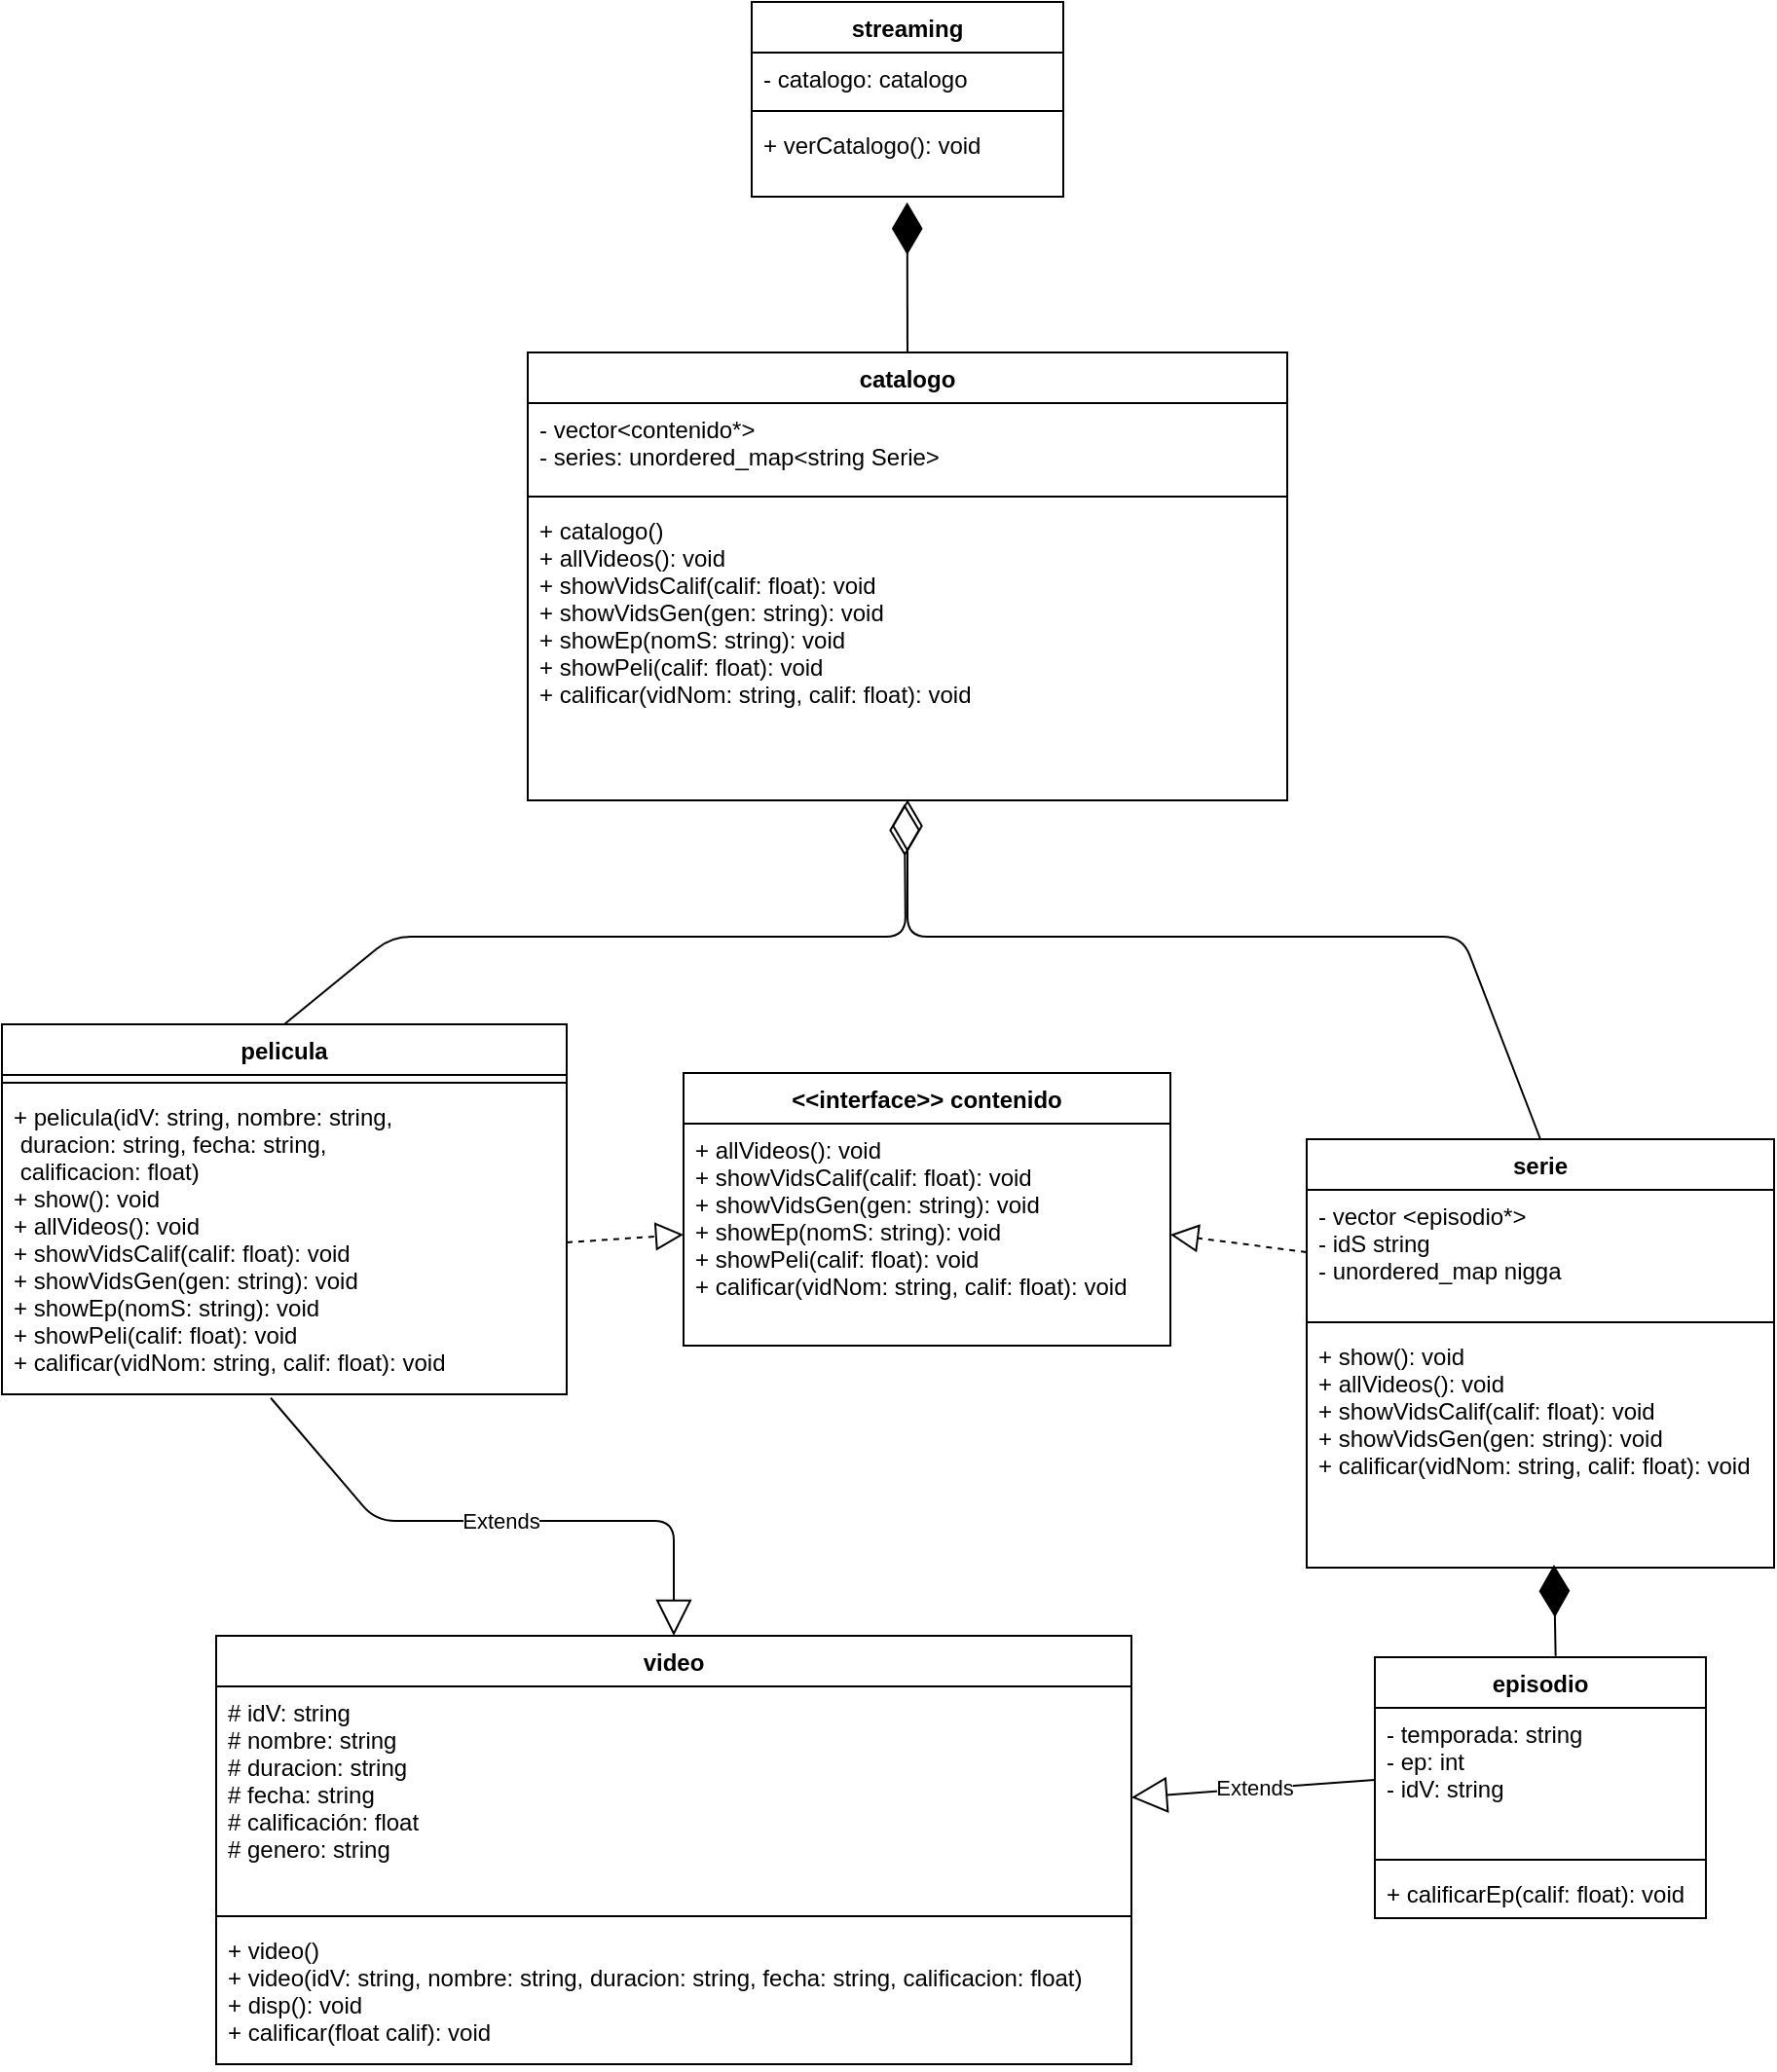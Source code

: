 <mxfile>
    <diagram id="g5spBLx_vvhdmmsODNRa" name="Page-1">
        <mxGraphModel dx="1512" dy="406" grid="1" gridSize="10" guides="1" tooltips="1" connect="1" arrows="1" fold="1" page="1" pageScale="1" pageWidth="850" pageHeight="1100" math="0" shadow="0">
            <root>
                <mxCell id="0"/>
                <mxCell id="1" parent="0"/>
                <mxCell id="24" value="" style="endArrow=diamondThin;endFill=1;endSize=24;html=1;entryX=0.529;entryY=0.988;entryDx=0;entryDy=0;entryPerimeter=0;exitX=0.546;exitY=-0.005;exitDx=0;exitDy=0;exitPerimeter=0;" parent="1" source="54" target="53" edge="1">
                    <mxGeometry width="160" relative="1" as="geometry">
                        <mxPoint x="630" y="725" as="sourcePoint"/>
                        <mxPoint x="470" y="695" as="targetPoint"/>
                    </mxGeometry>
                </mxCell>
                <mxCell id="27" value="catalogo" style="swimlane;fontStyle=1;align=center;verticalAlign=top;childLayout=stackLayout;horizontal=1;startSize=26;horizontalStack=0;resizeParent=1;resizeParentMax=0;resizeLast=0;collapsible=1;marginBottom=0;" parent="1" vertex="1">
                    <mxGeometry x="230" y="200" width="390" height="230" as="geometry"/>
                </mxCell>
                <mxCell id="28" value="- vector&lt;contenido*&gt;&#10;- series: unordered_map&lt;string Serie&gt;" style="text;strokeColor=none;fillColor=none;align=left;verticalAlign=top;spacingLeft=4;spacingRight=4;overflow=hidden;rotatable=0;points=[[0,0.5],[1,0.5]];portConstraint=eastwest;" parent="27" vertex="1">
                    <mxGeometry y="26" width="390" height="44" as="geometry"/>
                </mxCell>
                <mxCell id="29" value="" style="line;strokeWidth=1;fillColor=none;align=left;verticalAlign=middle;spacingTop=-1;spacingLeft=3;spacingRight=3;rotatable=0;labelPosition=right;points=[];portConstraint=eastwest;strokeColor=inherit;" parent="27" vertex="1">
                    <mxGeometry y="70" width="390" height="8" as="geometry"/>
                </mxCell>
                <mxCell id="30" value="+ catalogo()&#10;+ allVideos(): void&#10;+ showVidsCalif(calif: float): void&#10;+ showVidsGen(gen: string): void&#10;+ showEp(nomS: string): void&#10;+ showPeli(calif: float): void&#10;+ calificar(vidNom: string, calif: float): void" style="text;strokeColor=none;fillColor=none;align=left;verticalAlign=top;spacingLeft=4;spacingRight=4;overflow=hidden;rotatable=0;points=[[0,0.5],[1,0.5]];portConstraint=eastwest;" parent="27" vertex="1">
                    <mxGeometry y="78" width="390" height="152" as="geometry"/>
                </mxCell>
                <mxCell id="31" value="&lt;&lt;interface&gt;&gt; contenido" style="swimlane;fontStyle=1;align=center;verticalAlign=top;childLayout=stackLayout;horizontal=1;startSize=26;horizontalStack=0;resizeParent=1;resizeParentMax=0;resizeLast=0;collapsible=1;marginBottom=0;" parent="1" vertex="1">
                    <mxGeometry x="310" y="570" width="250" height="140" as="geometry"/>
                </mxCell>
                <mxCell id="34" value="+ allVideos(): void&#10;+ showVidsCalif(calif: float): void&#10;+ showVidsGen(gen: string): void&#10;+ showEp(nomS: string): void&#10;+ showPeli(calif: float): void&#10;+ calificar(vidNom: string, calif: float): void" style="text;strokeColor=none;fillColor=none;align=left;verticalAlign=top;spacingLeft=4;spacingRight=4;overflow=hidden;rotatable=0;points=[[0,0.5],[1,0.5]];portConstraint=eastwest;" parent="31" vertex="1">
                    <mxGeometry y="26" width="250" height="114" as="geometry"/>
                </mxCell>
                <mxCell id="38" value="" style="endArrow=diamondThin;endFill=1;endSize=24;html=1;entryX=0.499;entryY=1.072;entryDx=0;entryDy=0;entryPerimeter=0;exitX=0.5;exitY=0;exitDx=0;exitDy=0;" parent="1" source="27" target="43" edge="1">
                    <mxGeometry width="160" relative="1" as="geometry">
                        <mxPoint x="140" y="300" as="sourcePoint"/>
                        <mxPoint x="410" y="150" as="targetPoint"/>
                    </mxGeometry>
                </mxCell>
                <mxCell id="40" value="streaming" style="swimlane;fontStyle=1;align=center;verticalAlign=top;childLayout=stackLayout;horizontal=1;startSize=26;horizontalStack=0;resizeParent=1;resizeParentMax=0;resizeLast=0;collapsible=1;marginBottom=0;" parent="1" vertex="1">
                    <mxGeometry x="345" y="20" width="160" height="100" as="geometry"/>
                </mxCell>
                <mxCell id="41" value="- catalogo: catalogo" style="text;strokeColor=none;fillColor=none;align=left;verticalAlign=top;spacingLeft=4;spacingRight=4;overflow=hidden;rotatable=0;points=[[0,0.5],[1,0.5]];portConstraint=eastwest;" parent="40" vertex="1">
                    <mxGeometry y="26" width="160" height="26" as="geometry"/>
                </mxCell>
                <mxCell id="42" value="" style="line;strokeWidth=1;fillColor=none;align=left;verticalAlign=middle;spacingTop=-1;spacingLeft=3;spacingRight=3;rotatable=0;labelPosition=right;points=[];portConstraint=eastwest;strokeColor=inherit;" parent="40" vertex="1">
                    <mxGeometry y="52" width="160" height="8" as="geometry"/>
                </mxCell>
                <mxCell id="43" value="+ verCatalogo(): void" style="text;strokeColor=none;fillColor=none;align=left;verticalAlign=top;spacingLeft=4;spacingRight=4;overflow=hidden;rotatable=0;points=[[0,0.5],[1,0.5]];portConstraint=eastwest;" parent="40" vertex="1">
                    <mxGeometry y="60" width="160" height="40" as="geometry"/>
                </mxCell>
                <mxCell id="44" value="pelicula" style="swimlane;fontStyle=1;align=center;verticalAlign=top;childLayout=stackLayout;horizontal=1;startSize=26;horizontalStack=0;resizeParent=1;resizeParentMax=0;resizeLast=0;collapsible=1;marginBottom=0;" parent="1" vertex="1">
                    <mxGeometry x="-40" y="545" width="290" height="190" as="geometry"/>
                </mxCell>
                <mxCell id="46" value="" style="line;strokeWidth=1;fillColor=none;align=left;verticalAlign=middle;spacingTop=-1;spacingLeft=3;spacingRight=3;rotatable=0;labelPosition=right;points=[];portConstraint=eastwest;strokeColor=inherit;" parent="44" vertex="1">
                    <mxGeometry y="26" width="290" height="8" as="geometry"/>
                </mxCell>
                <mxCell id="47" value="+ pelicula(idV: string, nombre: string,&#10; duracion: string, fecha: string,&#10; calificacion: float)&#10;+ show(): void&#10;+ allVideos(): void&#10;+ showVidsCalif(calif: float): void&#10;+ showVidsGen(gen: string): void&#10;+ showEp(nomS: string): void&#10;+ showPeli(calif: float): void&#10;+ calificar(vidNom: string, calif: float): void" style="text;strokeColor=none;fillColor=none;align=left;verticalAlign=top;spacingLeft=4;spacingRight=4;overflow=hidden;rotatable=0;points=[[0,0.5],[1,0.5]];portConstraint=eastwest;" parent="44" vertex="1">
                    <mxGeometry y="34" width="290" height="156" as="geometry"/>
                </mxCell>
                <mxCell id="50" value="serie" style="swimlane;fontStyle=1;align=center;verticalAlign=top;childLayout=stackLayout;horizontal=1;startSize=26;horizontalStack=0;resizeParent=1;resizeParentMax=0;resizeLast=0;collapsible=1;marginBottom=0;" parent="1" vertex="1">
                    <mxGeometry x="630" y="604" width="240" height="220" as="geometry"/>
                </mxCell>
                <mxCell id="51" value="- vector &lt;episodio*&gt;&#10;- idS string&#10;- unordered_map nigga" style="text;strokeColor=none;fillColor=none;align=left;verticalAlign=top;spacingLeft=4;spacingRight=4;overflow=hidden;rotatable=0;points=[[0,0.5],[1,0.5]];portConstraint=eastwest;" parent="50" vertex="1">
                    <mxGeometry y="26" width="240" height="64" as="geometry"/>
                </mxCell>
                <mxCell id="52" value="" style="line;strokeWidth=1;fillColor=none;align=left;verticalAlign=middle;spacingTop=-1;spacingLeft=3;spacingRight=3;rotatable=0;labelPosition=right;points=[];portConstraint=eastwest;strokeColor=inherit;" parent="50" vertex="1">
                    <mxGeometry y="90" width="240" height="8" as="geometry"/>
                </mxCell>
                <mxCell id="53" value="+ show(): void&#10;+ allVideos(): void&#10;+ showVidsCalif(calif: float): void&#10;+ showVidsGen(gen: string): void&#10;+ calificar(vidNom: string, calif: float): void" style="text;strokeColor=none;fillColor=none;align=left;verticalAlign=top;spacingLeft=4;spacingRight=4;overflow=hidden;rotatable=0;points=[[0,0.5],[1,0.5]];portConstraint=eastwest;" parent="50" vertex="1">
                    <mxGeometry y="98" width="240" height="122" as="geometry"/>
                </mxCell>
                <mxCell id="54" value="episodio" style="swimlane;fontStyle=1;align=center;verticalAlign=top;childLayout=stackLayout;horizontal=1;startSize=26;horizontalStack=0;resizeParent=1;resizeParentMax=0;resizeLast=0;collapsible=1;marginBottom=0;" parent="1" vertex="1">
                    <mxGeometry x="665" y="870" width="170" height="134" as="geometry"/>
                </mxCell>
                <mxCell id="55" value="- temporada: string&#10;- ep: int&#10;- idV: string" style="text;strokeColor=none;fillColor=none;align=left;verticalAlign=top;spacingLeft=4;spacingRight=4;overflow=hidden;rotatable=0;points=[[0,0.5],[1,0.5]];portConstraint=eastwest;" parent="54" vertex="1">
                    <mxGeometry y="26" width="170" height="74" as="geometry"/>
                </mxCell>
                <mxCell id="56" value="" style="line;strokeWidth=1;fillColor=none;align=left;verticalAlign=middle;spacingTop=-1;spacingLeft=3;spacingRight=3;rotatable=0;labelPosition=right;points=[];portConstraint=eastwest;strokeColor=inherit;" parent="54" vertex="1">
                    <mxGeometry y="100" width="170" height="8" as="geometry"/>
                </mxCell>
                <mxCell id="57" value="+ calificarEp(calif: float): void" style="text;strokeColor=none;fillColor=none;align=left;verticalAlign=top;spacingLeft=4;spacingRight=4;overflow=hidden;rotatable=0;points=[[0,0.5],[1,0.5]];portConstraint=eastwest;" parent="54" vertex="1">
                    <mxGeometry y="108" width="170" height="26" as="geometry"/>
                </mxCell>
                <mxCell id="58" value="video" style="swimlane;fontStyle=1;align=center;verticalAlign=top;childLayout=stackLayout;horizontal=1;startSize=26;horizontalStack=0;resizeParent=1;resizeParentMax=0;resizeLast=0;collapsible=1;marginBottom=0;" parent="1" vertex="1">
                    <mxGeometry x="70" y="859" width="470" height="220" as="geometry"/>
                </mxCell>
                <mxCell id="59" value="# idV: string&#10;# nombre: string&#10;# duracion: string&#10;# fecha: string&#10;# calificación: float&#10;# genero: string" style="text;strokeColor=none;fillColor=none;align=left;verticalAlign=top;spacingLeft=4;spacingRight=4;overflow=hidden;rotatable=0;points=[[0,0.5],[1,0.5]];portConstraint=eastwest;" parent="58" vertex="1">
                    <mxGeometry y="26" width="470" height="114" as="geometry"/>
                </mxCell>
                <mxCell id="60" value="" style="line;strokeWidth=1;fillColor=none;align=left;verticalAlign=middle;spacingTop=-1;spacingLeft=3;spacingRight=3;rotatable=0;labelPosition=right;points=[];portConstraint=eastwest;strokeColor=inherit;" parent="58" vertex="1">
                    <mxGeometry y="140" width="470" height="8" as="geometry"/>
                </mxCell>
                <mxCell id="61" value="+ video()&#10;+ video(idV: string, nombre: string, duracion: string, fecha: string, calificacion: float)&#10;+ disp(): void&#10;+ calificar(float calif): void" style="text;strokeColor=none;fillColor=none;align=left;verticalAlign=top;spacingLeft=4;spacingRight=4;overflow=hidden;rotatable=0;points=[[0,0.5],[1,0.5]];portConstraint=eastwest;" parent="58" vertex="1">
                    <mxGeometry y="148" width="470" height="72" as="geometry"/>
                </mxCell>
                <mxCell id="62" value="Extends" style="endArrow=block;endSize=16;endFill=0;html=1;exitX=0;exitY=0.5;exitDx=0;exitDy=0;entryX=1;entryY=0.5;entryDx=0;entryDy=0;" parent="1" source="55" target="59" edge="1">
                    <mxGeometry width="160" relative="1" as="geometry">
                        <mxPoint x="510" y="915" as="sourcePoint"/>
                        <mxPoint x="300" y="935" as="targetPoint"/>
                    </mxGeometry>
                </mxCell>
                <mxCell id="63" value="Extends" style="endArrow=block;endSize=16;endFill=0;html=1;entryX=0.5;entryY=0;entryDx=0;entryDy=0;exitX=0.476;exitY=1.012;exitDx=0;exitDy=0;exitPerimeter=0;" parent="1" source="47" target="58" edge="1">
                    <mxGeometry width="160" relative="1" as="geometry">
                        <mxPoint x="160" y="700" as="sourcePoint"/>
                        <mxPoint x="700" y="805" as="targetPoint"/>
                        <Array as="points">
                            <mxPoint x="152" y="800"/>
                            <mxPoint x="305" y="800"/>
                        </Array>
                    </mxGeometry>
                </mxCell>
                <mxCell id="64" value="" style="endArrow=block;dashed=1;endFill=0;endSize=12;html=1;exitX=1;exitY=0.5;exitDx=0;exitDy=0;entryX=0;entryY=0.5;entryDx=0;entryDy=0;" parent="1" source="47" target="34" edge="1">
                    <mxGeometry width="160" relative="1" as="geometry">
                        <mxPoint x="240" y="653" as="sourcePoint"/>
                        <mxPoint x="350" y="685" as="targetPoint"/>
                    </mxGeometry>
                </mxCell>
                <mxCell id="65" value="" style="endArrow=block;dashed=1;endFill=0;endSize=12;html=1;exitX=0;exitY=0.5;exitDx=0;exitDy=0;entryX=1;entryY=0.5;entryDx=0;entryDy=0;" parent="1" source="51" target="34" edge="1">
                    <mxGeometry width="160" relative="1" as="geometry">
                        <mxPoint x="300" y="588" as="sourcePoint"/>
                        <mxPoint x="370" y="603" as="targetPoint"/>
                    </mxGeometry>
                </mxCell>
                <mxCell id="66" value="" style="endArrow=diamondThin;endFill=0;endSize=24;html=1;exitX=0.5;exitY=0;exitDx=0;exitDy=0;entryX=0.496;entryY=1.012;entryDx=0;entryDy=0;entryPerimeter=0;" parent="1" source="44" target="30" edge="1">
                    <mxGeometry width="160" relative="1" as="geometry">
                        <mxPoint x="400" y="500" as="sourcePoint"/>
                        <mxPoint x="350" y="470" as="targetPoint"/>
                        <Array as="points">
                            <mxPoint x="160" y="500"/>
                            <mxPoint x="424" y="500"/>
                        </Array>
                    </mxGeometry>
                </mxCell>
                <mxCell id="68" value="" style="endArrow=diamondThin;endFill=0;endSize=24;html=1;exitX=0.5;exitY=0;exitDx=0;exitDy=0;entryX=0.5;entryY=0.998;entryDx=0;entryDy=0;entryPerimeter=0;" parent="1" source="50" target="30" edge="1">
                    <mxGeometry width="160" relative="1" as="geometry">
                        <mxPoint x="650" y="570" as="sourcePoint"/>
                        <mxPoint x="460" y="460" as="targetPoint"/>
                        <Array as="points">
                            <mxPoint x="710" y="500"/>
                            <mxPoint x="425" y="500"/>
                        </Array>
                    </mxGeometry>
                </mxCell>
            </root>
        </mxGraphModel>
    </diagram>
</mxfile>